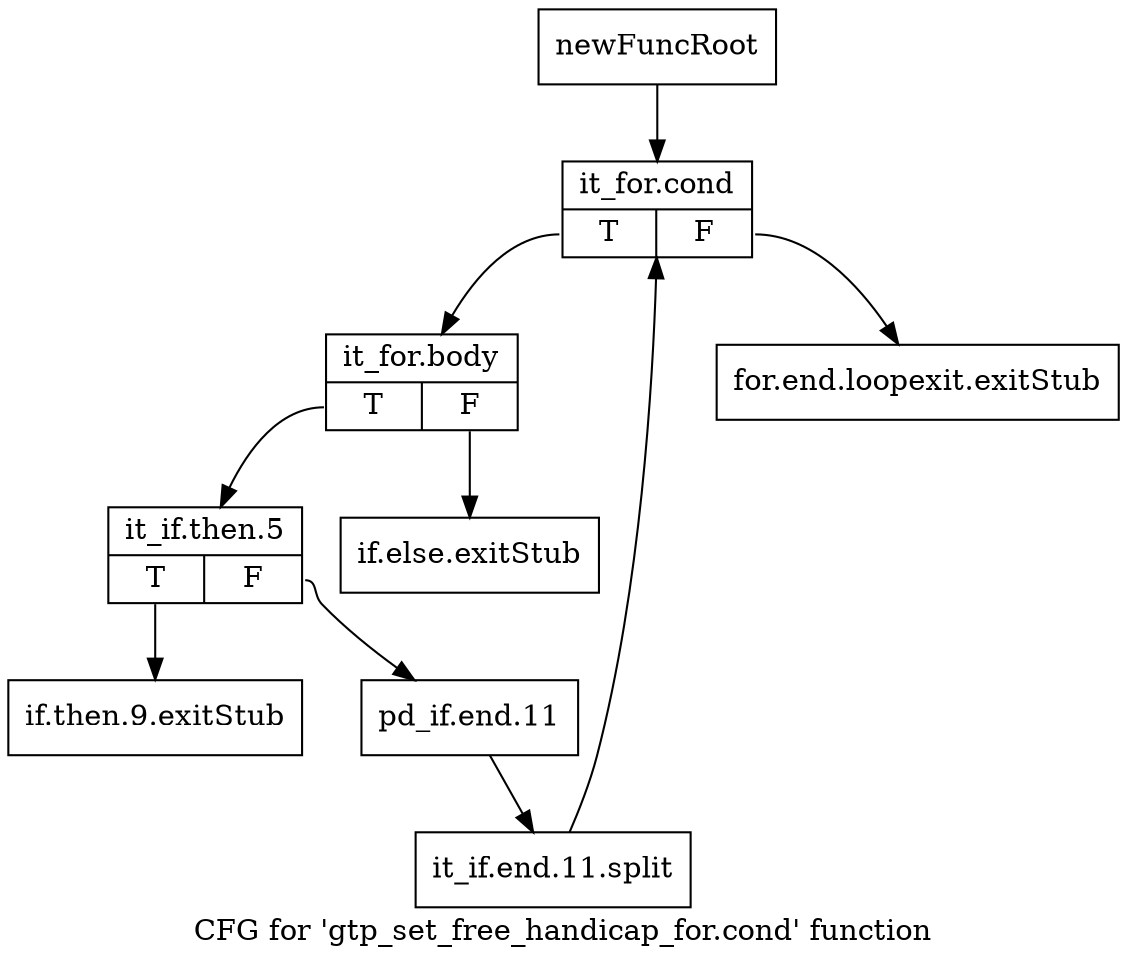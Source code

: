digraph "CFG for 'gtp_set_free_handicap_for.cond' function" {
	label="CFG for 'gtp_set_free_handicap_for.cond' function";

	Node0x482cd60 [shape=record,label="{newFuncRoot}"];
	Node0x482cd60 -> Node0x482cea0;
	Node0x482cdb0 [shape=record,label="{for.end.loopexit.exitStub}"];
	Node0x482ce00 [shape=record,label="{if.else.exitStub}"];
	Node0x482ce50 [shape=record,label="{if.then.9.exitStub}"];
	Node0x482cea0 [shape=record,label="{it_for.cond|{<s0>T|<s1>F}}"];
	Node0x482cea0:s0 -> Node0x482cef0;
	Node0x482cea0:s1 -> Node0x482cdb0;
	Node0x482cef0 [shape=record,label="{it_for.body|{<s0>T|<s1>F}}"];
	Node0x482cef0:s0 -> Node0x482cf40;
	Node0x482cef0:s1 -> Node0x482ce00;
	Node0x482cf40 [shape=record,label="{it_if.then.5|{<s0>T|<s1>F}}"];
	Node0x482cf40:s0 -> Node0x482ce50;
	Node0x482cf40:s1 -> Node0x482cf90;
	Node0x482cf90 [shape=record,label="{pd_if.end.11}"];
	Node0x482cf90 -> Node0x5634af0;
	Node0x5634af0 [shape=record,label="{it_if.end.11.split}"];
	Node0x5634af0 -> Node0x482cea0;
}

